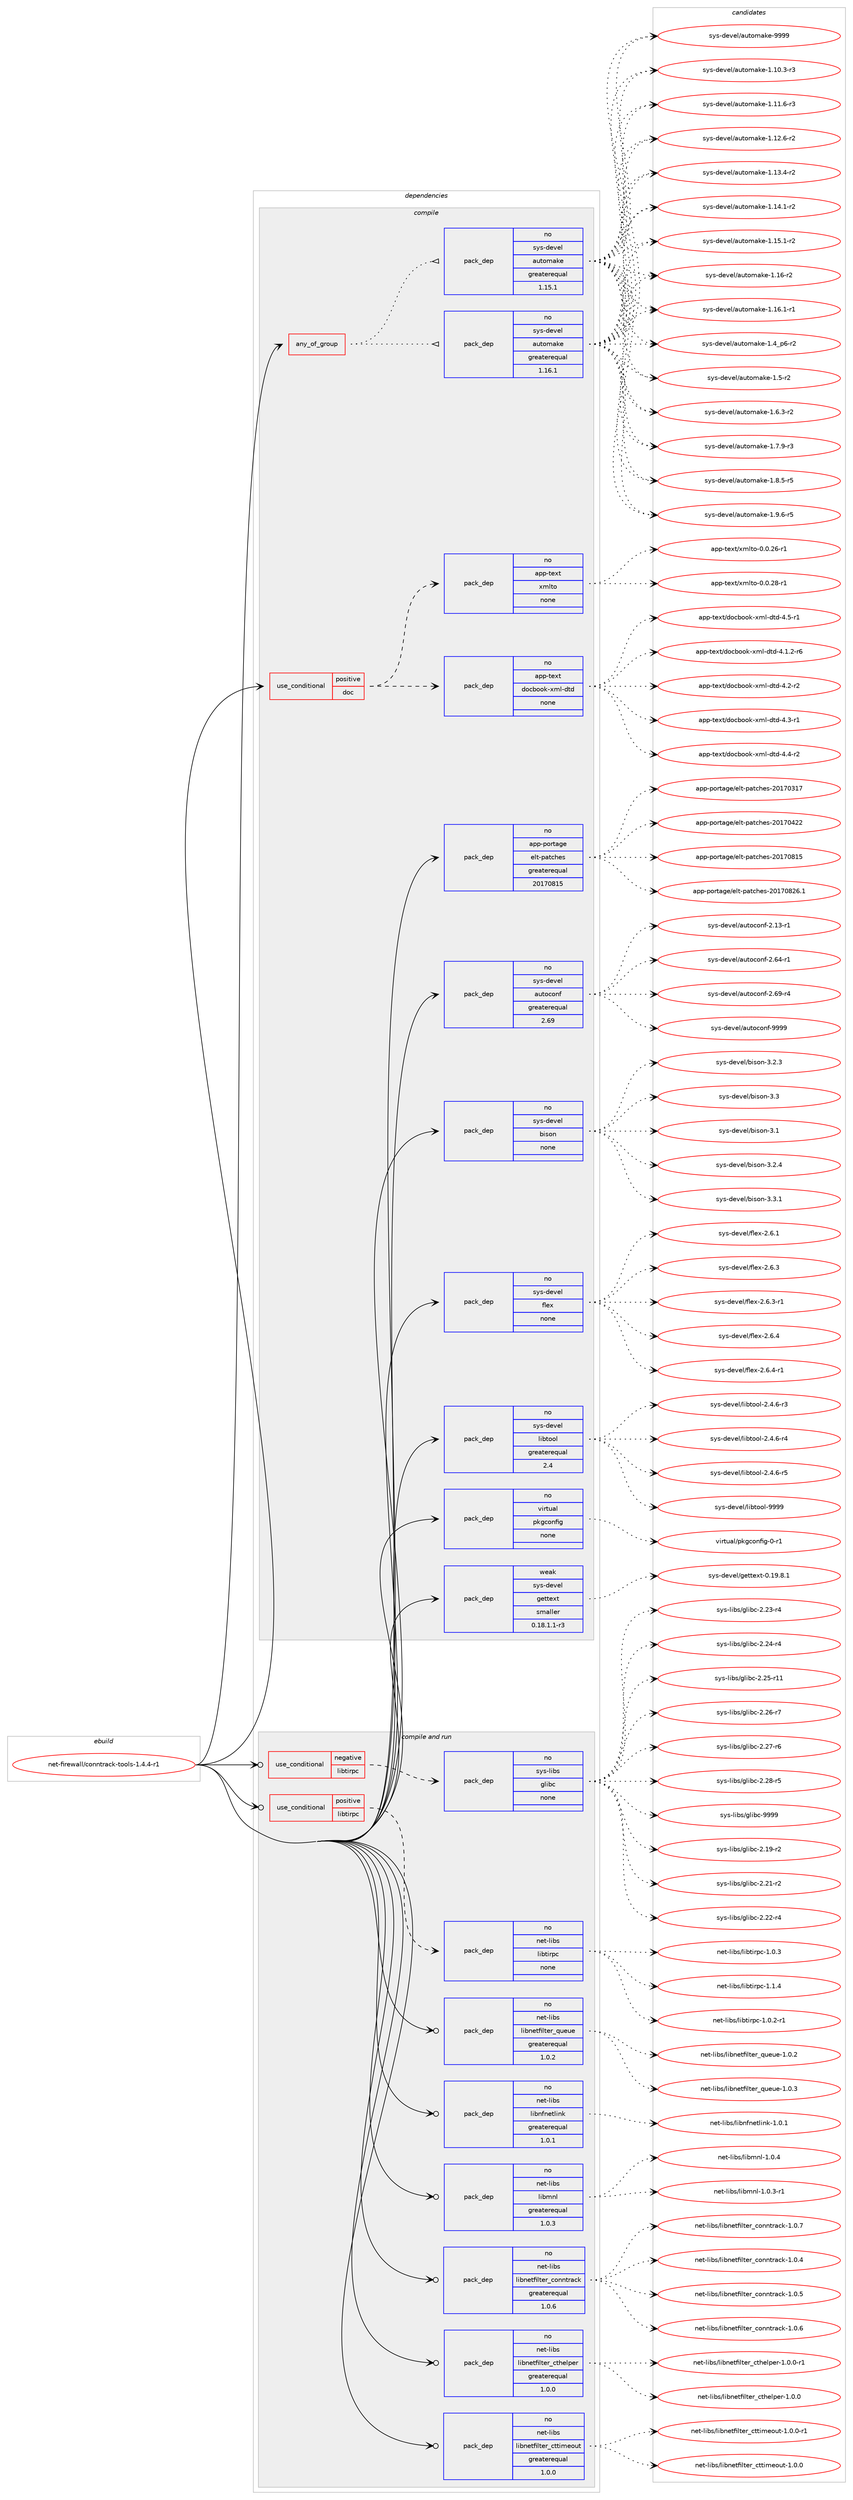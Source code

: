 digraph prolog {

# *************
# Graph options
# *************

newrank=true;
concentrate=true;
compound=true;
graph [rankdir=LR,fontname=Helvetica,fontsize=10,ranksep=1.5];#, ranksep=2.5, nodesep=0.2];
edge  [arrowhead=vee];
node  [fontname=Helvetica,fontsize=10];

# **********
# The ebuild
# **********

subgraph cluster_leftcol {
color=gray;
rank=same;
label=<<i>ebuild</i>>;
id [label="net-firewall/conntrack-tools-1.4.4-r1", color=red, width=4, href="../net-firewall/conntrack-tools-1.4.4-r1.svg"];
}

# ****************
# The dependencies
# ****************

subgraph cluster_midcol {
color=gray;
label=<<i>dependencies</i>>;
subgraph cluster_compile {
fillcolor="#eeeeee";
style=filled;
label=<<i>compile</i>>;
subgraph any97 {
dependency2887 [label=<<TABLE BORDER="0" CELLBORDER="1" CELLSPACING="0" CELLPADDING="4"><TR><TD CELLPADDING="10">any_of_group</TD></TR></TABLE>>, shape=none, color=red];subgraph pack2429 {
dependency2888 [label=<<TABLE BORDER="0" CELLBORDER="1" CELLSPACING="0" CELLPADDING="4" WIDTH="220"><TR><TD ROWSPAN="6" CELLPADDING="30">pack_dep</TD></TR><TR><TD WIDTH="110">no</TD></TR><TR><TD>sys-devel</TD></TR><TR><TD>automake</TD></TR><TR><TD>greaterequal</TD></TR><TR><TD>1.16.1</TD></TR></TABLE>>, shape=none, color=blue];
}
dependency2887:e -> dependency2888:w [weight=20,style="dotted",arrowhead="oinv"];
subgraph pack2430 {
dependency2889 [label=<<TABLE BORDER="0" CELLBORDER="1" CELLSPACING="0" CELLPADDING="4" WIDTH="220"><TR><TD ROWSPAN="6" CELLPADDING="30">pack_dep</TD></TR><TR><TD WIDTH="110">no</TD></TR><TR><TD>sys-devel</TD></TR><TR><TD>automake</TD></TR><TR><TD>greaterequal</TD></TR><TR><TD>1.15.1</TD></TR></TABLE>>, shape=none, color=blue];
}
dependency2887:e -> dependency2889:w [weight=20,style="dotted",arrowhead="oinv"];
}
id:e -> dependency2887:w [weight=20,style="solid",arrowhead="vee"];
subgraph cond360 {
dependency2890 [label=<<TABLE BORDER="0" CELLBORDER="1" CELLSPACING="0" CELLPADDING="4"><TR><TD ROWSPAN="3" CELLPADDING="10">use_conditional</TD></TR><TR><TD>positive</TD></TR><TR><TD>doc</TD></TR></TABLE>>, shape=none, color=red];
subgraph pack2431 {
dependency2891 [label=<<TABLE BORDER="0" CELLBORDER="1" CELLSPACING="0" CELLPADDING="4" WIDTH="220"><TR><TD ROWSPAN="6" CELLPADDING="30">pack_dep</TD></TR><TR><TD WIDTH="110">no</TD></TR><TR><TD>app-text</TD></TR><TR><TD>docbook-xml-dtd</TD></TR><TR><TD>none</TD></TR><TR><TD></TD></TR></TABLE>>, shape=none, color=blue];
}
dependency2890:e -> dependency2891:w [weight=20,style="dashed",arrowhead="vee"];
subgraph pack2432 {
dependency2892 [label=<<TABLE BORDER="0" CELLBORDER="1" CELLSPACING="0" CELLPADDING="4" WIDTH="220"><TR><TD ROWSPAN="6" CELLPADDING="30">pack_dep</TD></TR><TR><TD WIDTH="110">no</TD></TR><TR><TD>app-text</TD></TR><TR><TD>xmlto</TD></TR><TR><TD>none</TD></TR><TR><TD></TD></TR></TABLE>>, shape=none, color=blue];
}
dependency2890:e -> dependency2892:w [weight=20,style="dashed",arrowhead="vee"];
}
id:e -> dependency2890:w [weight=20,style="solid",arrowhead="vee"];
subgraph pack2433 {
dependency2893 [label=<<TABLE BORDER="0" CELLBORDER="1" CELLSPACING="0" CELLPADDING="4" WIDTH="220"><TR><TD ROWSPAN="6" CELLPADDING="30">pack_dep</TD></TR><TR><TD WIDTH="110">no</TD></TR><TR><TD>app-portage</TD></TR><TR><TD>elt-patches</TD></TR><TR><TD>greaterequal</TD></TR><TR><TD>20170815</TD></TR></TABLE>>, shape=none, color=blue];
}
id:e -> dependency2893:w [weight=20,style="solid",arrowhead="vee"];
subgraph pack2434 {
dependency2894 [label=<<TABLE BORDER="0" CELLBORDER="1" CELLSPACING="0" CELLPADDING="4" WIDTH="220"><TR><TD ROWSPAN="6" CELLPADDING="30">pack_dep</TD></TR><TR><TD WIDTH="110">no</TD></TR><TR><TD>sys-devel</TD></TR><TR><TD>autoconf</TD></TR><TR><TD>greaterequal</TD></TR><TR><TD>2.69</TD></TR></TABLE>>, shape=none, color=blue];
}
id:e -> dependency2894:w [weight=20,style="solid",arrowhead="vee"];
subgraph pack2435 {
dependency2895 [label=<<TABLE BORDER="0" CELLBORDER="1" CELLSPACING="0" CELLPADDING="4" WIDTH="220"><TR><TD ROWSPAN="6" CELLPADDING="30">pack_dep</TD></TR><TR><TD WIDTH="110">no</TD></TR><TR><TD>sys-devel</TD></TR><TR><TD>bison</TD></TR><TR><TD>none</TD></TR><TR><TD></TD></TR></TABLE>>, shape=none, color=blue];
}
id:e -> dependency2895:w [weight=20,style="solid",arrowhead="vee"];
subgraph pack2436 {
dependency2896 [label=<<TABLE BORDER="0" CELLBORDER="1" CELLSPACING="0" CELLPADDING="4" WIDTH="220"><TR><TD ROWSPAN="6" CELLPADDING="30">pack_dep</TD></TR><TR><TD WIDTH="110">no</TD></TR><TR><TD>sys-devel</TD></TR><TR><TD>flex</TD></TR><TR><TD>none</TD></TR><TR><TD></TD></TR></TABLE>>, shape=none, color=blue];
}
id:e -> dependency2896:w [weight=20,style="solid",arrowhead="vee"];
subgraph pack2437 {
dependency2897 [label=<<TABLE BORDER="0" CELLBORDER="1" CELLSPACING="0" CELLPADDING="4" WIDTH="220"><TR><TD ROWSPAN="6" CELLPADDING="30">pack_dep</TD></TR><TR><TD WIDTH="110">no</TD></TR><TR><TD>sys-devel</TD></TR><TR><TD>libtool</TD></TR><TR><TD>greaterequal</TD></TR><TR><TD>2.4</TD></TR></TABLE>>, shape=none, color=blue];
}
id:e -> dependency2897:w [weight=20,style="solid",arrowhead="vee"];
subgraph pack2438 {
dependency2898 [label=<<TABLE BORDER="0" CELLBORDER="1" CELLSPACING="0" CELLPADDING="4" WIDTH="220"><TR><TD ROWSPAN="6" CELLPADDING="30">pack_dep</TD></TR><TR><TD WIDTH="110">no</TD></TR><TR><TD>virtual</TD></TR><TR><TD>pkgconfig</TD></TR><TR><TD>none</TD></TR><TR><TD></TD></TR></TABLE>>, shape=none, color=blue];
}
id:e -> dependency2898:w [weight=20,style="solid",arrowhead="vee"];
subgraph pack2439 {
dependency2899 [label=<<TABLE BORDER="0" CELLBORDER="1" CELLSPACING="0" CELLPADDING="4" WIDTH="220"><TR><TD ROWSPAN="6" CELLPADDING="30">pack_dep</TD></TR><TR><TD WIDTH="110">weak</TD></TR><TR><TD>sys-devel</TD></TR><TR><TD>gettext</TD></TR><TR><TD>smaller</TD></TR><TR><TD>0.18.1.1-r3</TD></TR></TABLE>>, shape=none, color=blue];
}
id:e -> dependency2899:w [weight=20,style="solid",arrowhead="vee"];
}
subgraph cluster_compileandrun {
fillcolor="#eeeeee";
style=filled;
label=<<i>compile and run</i>>;
subgraph cond361 {
dependency2900 [label=<<TABLE BORDER="0" CELLBORDER="1" CELLSPACING="0" CELLPADDING="4"><TR><TD ROWSPAN="3" CELLPADDING="10">use_conditional</TD></TR><TR><TD>negative</TD></TR><TR><TD>libtirpc</TD></TR></TABLE>>, shape=none, color=red];
subgraph pack2440 {
dependency2901 [label=<<TABLE BORDER="0" CELLBORDER="1" CELLSPACING="0" CELLPADDING="4" WIDTH="220"><TR><TD ROWSPAN="6" CELLPADDING="30">pack_dep</TD></TR><TR><TD WIDTH="110">no</TD></TR><TR><TD>sys-libs</TD></TR><TR><TD>glibc</TD></TR><TR><TD>none</TD></TR><TR><TD></TD></TR></TABLE>>, shape=none, color=blue];
}
dependency2900:e -> dependency2901:w [weight=20,style="dashed",arrowhead="vee"];
}
id:e -> dependency2900:w [weight=20,style="solid",arrowhead="odotvee"];
subgraph cond362 {
dependency2902 [label=<<TABLE BORDER="0" CELLBORDER="1" CELLSPACING="0" CELLPADDING="4"><TR><TD ROWSPAN="3" CELLPADDING="10">use_conditional</TD></TR><TR><TD>positive</TD></TR><TR><TD>libtirpc</TD></TR></TABLE>>, shape=none, color=red];
subgraph pack2441 {
dependency2903 [label=<<TABLE BORDER="0" CELLBORDER="1" CELLSPACING="0" CELLPADDING="4" WIDTH="220"><TR><TD ROWSPAN="6" CELLPADDING="30">pack_dep</TD></TR><TR><TD WIDTH="110">no</TD></TR><TR><TD>net-libs</TD></TR><TR><TD>libtirpc</TD></TR><TR><TD>none</TD></TR><TR><TD></TD></TR></TABLE>>, shape=none, color=blue];
}
dependency2902:e -> dependency2903:w [weight=20,style="dashed",arrowhead="vee"];
}
id:e -> dependency2902:w [weight=20,style="solid",arrowhead="odotvee"];
subgraph pack2442 {
dependency2904 [label=<<TABLE BORDER="0" CELLBORDER="1" CELLSPACING="0" CELLPADDING="4" WIDTH="220"><TR><TD ROWSPAN="6" CELLPADDING="30">pack_dep</TD></TR><TR><TD WIDTH="110">no</TD></TR><TR><TD>net-libs</TD></TR><TR><TD>libmnl</TD></TR><TR><TD>greaterequal</TD></TR><TR><TD>1.0.3</TD></TR></TABLE>>, shape=none, color=blue];
}
id:e -> dependency2904:w [weight=20,style="solid",arrowhead="odotvee"];
subgraph pack2443 {
dependency2905 [label=<<TABLE BORDER="0" CELLBORDER="1" CELLSPACING="0" CELLPADDING="4" WIDTH="220"><TR><TD ROWSPAN="6" CELLPADDING="30">pack_dep</TD></TR><TR><TD WIDTH="110">no</TD></TR><TR><TD>net-libs</TD></TR><TR><TD>libnetfilter_conntrack</TD></TR><TR><TD>greaterequal</TD></TR><TR><TD>1.0.6</TD></TR></TABLE>>, shape=none, color=blue];
}
id:e -> dependency2905:w [weight=20,style="solid",arrowhead="odotvee"];
subgraph pack2444 {
dependency2906 [label=<<TABLE BORDER="0" CELLBORDER="1" CELLSPACING="0" CELLPADDING="4" WIDTH="220"><TR><TD ROWSPAN="6" CELLPADDING="30">pack_dep</TD></TR><TR><TD WIDTH="110">no</TD></TR><TR><TD>net-libs</TD></TR><TR><TD>libnetfilter_cthelper</TD></TR><TR><TD>greaterequal</TD></TR><TR><TD>1.0.0</TD></TR></TABLE>>, shape=none, color=blue];
}
id:e -> dependency2906:w [weight=20,style="solid",arrowhead="odotvee"];
subgraph pack2445 {
dependency2907 [label=<<TABLE BORDER="0" CELLBORDER="1" CELLSPACING="0" CELLPADDING="4" WIDTH="220"><TR><TD ROWSPAN="6" CELLPADDING="30">pack_dep</TD></TR><TR><TD WIDTH="110">no</TD></TR><TR><TD>net-libs</TD></TR><TR><TD>libnetfilter_cttimeout</TD></TR><TR><TD>greaterequal</TD></TR><TR><TD>1.0.0</TD></TR></TABLE>>, shape=none, color=blue];
}
id:e -> dependency2907:w [weight=20,style="solid",arrowhead="odotvee"];
subgraph pack2446 {
dependency2908 [label=<<TABLE BORDER="0" CELLBORDER="1" CELLSPACING="0" CELLPADDING="4" WIDTH="220"><TR><TD ROWSPAN="6" CELLPADDING="30">pack_dep</TD></TR><TR><TD WIDTH="110">no</TD></TR><TR><TD>net-libs</TD></TR><TR><TD>libnetfilter_queue</TD></TR><TR><TD>greaterequal</TD></TR><TR><TD>1.0.2</TD></TR></TABLE>>, shape=none, color=blue];
}
id:e -> dependency2908:w [weight=20,style="solid",arrowhead="odotvee"];
subgraph pack2447 {
dependency2909 [label=<<TABLE BORDER="0" CELLBORDER="1" CELLSPACING="0" CELLPADDING="4" WIDTH="220"><TR><TD ROWSPAN="6" CELLPADDING="30">pack_dep</TD></TR><TR><TD WIDTH="110">no</TD></TR><TR><TD>net-libs</TD></TR><TR><TD>libnfnetlink</TD></TR><TR><TD>greaterequal</TD></TR><TR><TD>1.0.1</TD></TR></TABLE>>, shape=none, color=blue];
}
id:e -> dependency2909:w [weight=20,style="solid",arrowhead="odotvee"];
}
subgraph cluster_run {
fillcolor="#eeeeee";
style=filled;
label=<<i>run</i>>;
}
}

# **************
# The candidates
# **************

subgraph cluster_choices {
rank=same;
color=gray;
label=<<i>candidates</i>>;

subgraph choice2429 {
color=black;
nodesep=1;
choice11512111545100101118101108479711711611110997107101454946494846514511451 [label="sys-devel/automake-1.10.3-r3", color=red, width=4,href="../sys-devel/automake-1.10.3-r3.svg"];
choice11512111545100101118101108479711711611110997107101454946494946544511451 [label="sys-devel/automake-1.11.6-r3", color=red, width=4,href="../sys-devel/automake-1.11.6-r3.svg"];
choice11512111545100101118101108479711711611110997107101454946495046544511450 [label="sys-devel/automake-1.12.6-r2", color=red, width=4,href="../sys-devel/automake-1.12.6-r2.svg"];
choice11512111545100101118101108479711711611110997107101454946495146524511450 [label="sys-devel/automake-1.13.4-r2", color=red, width=4,href="../sys-devel/automake-1.13.4-r2.svg"];
choice11512111545100101118101108479711711611110997107101454946495246494511450 [label="sys-devel/automake-1.14.1-r2", color=red, width=4,href="../sys-devel/automake-1.14.1-r2.svg"];
choice11512111545100101118101108479711711611110997107101454946495346494511450 [label="sys-devel/automake-1.15.1-r2", color=red, width=4,href="../sys-devel/automake-1.15.1-r2.svg"];
choice1151211154510010111810110847971171161111099710710145494649544511450 [label="sys-devel/automake-1.16-r2", color=red, width=4,href="../sys-devel/automake-1.16-r2.svg"];
choice11512111545100101118101108479711711611110997107101454946495446494511449 [label="sys-devel/automake-1.16.1-r1", color=red, width=4,href="../sys-devel/automake-1.16.1-r1.svg"];
choice115121115451001011181011084797117116111109971071014549465295112544511450 [label="sys-devel/automake-1.4_p6-r2", color=red, width=4,href="../sys-devel/automake-1.4_p6-r2.svg"];
choice11512111545100101118101108479711711611110997107101454946534511450 [label="sys-devel/automake-1.5-r2", color=red, width=4,href="../sys-devel/automake-1.5-r2.svg"];
choice115121115451001011181011084797117116111109971071014549465446514511450 [label="sys-devel/automake-1.6.3-r2", color=red, width=4,href="../sys-devel/automake-1.6.3-r2.svg"];
choice115121115451001011181011084797117116111109971071014549465546574511451 [label="sys-devel/automake-1.7.9-r3", color=red, width=4,href="../sys-devel/automake-1.7.9-r3.svg"];
choice115121115451001011181011084797117116111109971071014549465646534511453 [label="sys-devel/automake-1.8.5-r5", color=red, width=4,href="../sys-devel/automake-1.8.5-r5.svg"];
choice115121115451001011181011084797117116111109971071014549465746544511453 [label="sys-devel/automake-1.9.6-r5", color=red, width=4,href="../sys-devel/automake-1.9.6-r5.svg"];
choice115121115451001011181011084797117116111109971071014557575757 [label="sys-devel/automake-9999", color=red, width=4,href="../sys-devel/automake-9999.svg"];
dependency2888:e -> choice11512111545100101118101108479711711611110997107101454946494846514511451:w [style=dotted,weight="100"];
dependency2888:e -> choice11512111545100101118101108479711711611110997107101454946494946544511451:w [style=dotted,weight="100"];
dependency2888:e -> choice11512111545100101118101108479711711611110997107101454946495046544511450:w [style=dotted,weight="100"];
dependency2888:e -> choice11512111545100101118101108479711711611110997107101454946495146524511450:w [style=dotted,weight="100"];
dependency2888:e -> choice11512111545100101118101108479711711611110997107101454946495246494511450:w [style=dotted,weight="100"];
dependency2888:e -> choice11512111545100101118101108479711711611110997107101454946495346494511450:w [style=dotted,weight="100"];
dependency2888:e -> choice1151211154510010111810110847971171161111099710710145494649544511450:w [style=dotted,weight="100"];
dependency2888:e -> choice11512111545100101118101108479711711611110997107101454946495446494511449:w [style=dotted,weight="100"];
dependency2888:e -> choice115121115451001011181011084797117116111109971071014549465295112544511450:w [style=dotted,weight="100"];
dependency2888:e -> choice11512111545100101118101108479711711611110997107101454946534511450:w [style=dotted,weight="100"];
dependency2888:e -> choice115121115451001011181011084797117116111109971071014549465446514511450:w [style=dotted,weight="100"];
dependency2888:e -> choice115121115451001011181011084797117116111109971071014549465546574511451:w [style=dotted,weight="100"];
dependency2888:e -> choice115121115451001011181011084797117116111109971071014549465646534511453:w [style=dotted,weight="100"];
dependency2888:e -> choice115121115451001011181011084797117116111109971071014549465746544511453:w [style=dotted,weight="100"];
dependency2888:e -> choice115121115451001011181011084797117116111109971071014557575757:w [style=dotted,weight="100"];
}
subgraph choice2430 {
color=black;
nodesep=1;
choice11512111545100101118101108479711711611110997107101454946494846514511451 [label="sys-devel/automake-1.10.3-r3", color=red, width=4,href="../sys-devel/automake-1.10.3-r3.svg"];
choice11512111545100101118101108479711711611110997107101454946494946544511451 [label="sys-devel/automake-1.11.6-r3", color=red, width=4,href="../sys-devel/automake-1.11.6-r3.svg"];
choice11512111545100101118101108479711711611110997107101454946495046544511450 [label="sys-devel/automake-1.12.6-r2", color=red, width=4,href="../sys-devel/automake-1.12.6-r2.svg"];
choice11512111545100101118101108479711711611110997107101454946495146524511450 [label="sys-devel/automake-1.13.4-r2", color=red, width=4,href="../sys-devel/automake-1.13.4-r2.svg"];
choice11512111545100101118101108479711711611110997107101454946495246494511450 [label="sys-devel/automake-1.14.1-r2", color=red, width=4,href="../sys-devel/automake-1.14.1-r2.svg"];
choice11512111545100101118101108479711711611110997107101454946495346494511450 [label="sys-devel/automake-1.15.1-r2", color=red, width=4,href="../sys-devel/automake-1.15.1-r2.svg"];
choice1151211154510010111810110847971171161111099710710145494649544511450 [label="sys-devel/automake-1.16-r2", color=red, width=4,href="../sys-devel/automake-1.16-r2.svg"];
choice11512111545100101118101108479711711611110997107101454946495446494511449 [label="sys-devel/automake-1.16.1-r1", color=red, width=4,href="../sys-devel/automake-1.16.1-r1.svg"];
choice115121115451001011181011084797117116111109971071014549465295112544511450 [label="sys-devel/automake-1.4_p6-r2", color=red, width=4,href="../sys-devel/automake-1.4_p6-r2.svg"];
choice11512111545100101118101108479711711611110997107101454946534511450 [label="sys-devel/automake-1.5-r2", color=red, width=4,href="../sys-devel/automake-1.5-r2.svg"];
choice115121115451001011181011084797117116111109971071014549465446514511450 [label="sys-devel/automake-1.6.3-r2", color=red, width=4,href="../sys-devel/automake-1.6.3-r2.svg"];
choice115121115451001011181011084797117116111109971071014549465546574511451 [label="sys-devel/automake-1.7.9-r3", color=red, width=4,href="../sys-devel/automake-1.7.9-r3.svg"];
choice115121115451001011181011084797117116111109971071014549465646534511453 [label="sys-devel/automake-1.8.5-r5", color=red, width=4,href="../sys-devel/automake-1.8.5-r5.svg"];
choice115121115451001011181011084797117116111109971071014549465746544511453 [label="sys-devel/automake-1.9.6-r5", color=red, width=4,href="../sys-devel/automake-1.9.6-r5.svg"];
choice115121115451001011181011084797117116111109971071014557575757 [label="sys-devel/automake-9999", color=red, width=4,href="../sys-devel/automake-9999.svg"];
dependency2889:e -> choice11512111545100101118101108479711711611110997107101454946494846514511451:w [style=dotted,weight="100"];
dependency2889:e -> choice11512111545100101118101108479711711611110997107101454946494946544511451:w [style=dotted,weight="100"];
dependency2889:e -> choice11512111545100101118101108479711711611110997107101454946495046544511450:w [style=dotted,weight="100"];
dependency2889:e -> choice11512111545100101118101108479711711611110997107101454946495146524511450:w [style=dotted,weight="100"];
dependency2889:e -> choice11512111545100101118101108479711711611110997107101454946495246494511450:w [style=dotted,weight="100"];
dependency2889:e -> choice11512111545100101118101108479711711611110997107101454946495346494511450:w [style=dotted,weight="100"];
dependency2889:e -> choice1151211154510010111810110847971171161111099710710145494649544511450:w [style=dotted,weight="100"];
dependency2889:e -> choice11512111545100101118101108479711711611110997107101454946495446494511449:w [style=dotted,weight="100"];
dependency2889:e -> choice115121115451001011181011084797117116111109971071014549465295112544511450:w [style=dotted,weight="100"];
dependency2889:e -> choice11512111545100101118101108479711711611110997107101454946534511450:w [style=dotted,weight="100"];
dependency2889:e -> choice115121115451001011181011084797117116111109971071014549465446514511450:w [style=dotted,weight="100"];
dependency2889:e -> choice115121115451001011181011084797117116111109971071014549465546574511451:w [style=dotted,weight="100"];
dependency2889:e -> choice115121115451001011181011084797117116111109971071014549465646534511453:w [style=dotted,weight="100"];
dependency2889:e -> choice115121115451001011181011084797117116111109971071014549465746544511453:w [style=dotted,weight="100"];
dependency2889:e -> choice115121115451001011181011084797117116111109971071014557575757:w [style=dotted,weight="100"];
}
subgraph choice2431 {
color=black;
nodesep=1;
choice971121124511610112011647100111999811111110745120109108451001161004552464946504511454 [label="app-text/docbook-xml-dtd-4.1.2-r6", color=red, width=4,href="../app-text/docbook-xml-dtd-4.1.2-r6.svg"];
choice97112112451161011201164710011199981111111074512010910845100116100455246504511450 [label="app-text/docbook-xml-dtd-4.2-r2", color=red, width=4,href="../app-text/docbook-xml-dtd-4.2-r2.svg"];
choice97112112451161011201164710011199981111111074512010910845100116100455246514511449 [label="app-text/docbook-xml-dtd-4.3-r1", color=red, width=4,href="../app-text/docbook-xml-dtd-4.3-r1.svg"];
choice97112112451161011201164710011199981111111074512010910845100116100455246524511450 [label="app-text/docbook-xml-dtd-4.4-r2", color=red, width=4,href="../app-text/docbook-xml-dtd-4.4-r2.svg"];
choice97112112451161011201164710011199981111111074512010910845100116100455246534511449 [label="app-text/docbook-xml-dtd-4.5-r1", color=red, width=4,href="../app-text/docbook-xml-dtd-4.5-r1.svg"];
dependency2891:e -> choice971121124511610112011647100111999811111110745120109108451001161004552464946504511454:w [style=dotted,weight="100"];
dependency2891:e -> choice97112112451161011201164710011199981111111074512010910845100116100455246504511450:w [style=dotted,weight="100"];
dependency2891:e -> choice97112112451161011201164710011199981111111074512010910845100116100455246514511449:w [style=dotted,weight="100"];
dependency2891:e -> choice97112112451161011201164710011199981111111074512010910845100116100455246524511450:w [style=dotted,weight="100"];
dependency2891:e -> choice97112112451161011201164710011199981111111074512010910845100116100455246534511449:w [style=dotted,weight="100"];
}
subgraph choice2432 {
color=black;
nodesep=1;
choice971121124511610112011647120109108116111454846484650544511449 [label="app-text/xmlto-0.0.26-r1", color=red, width=4,href="../app-text/xmlto-0.0.26-r1.svg"];
choice971121124511610112011647120109108116111454846484650564511449 [label="app-text/xmlto-0.0.28-r1", color=red, width=4,href="../app-text/xmlto-0.0.28-r1.svg"];
dependency2892:e -> choice971121124511610112011647120109108116111454846484650544511449:w [style=dotted,weight="100"];
dependency2892:e -> choice971121124511610112011647120109108116111454846484650564511449:w [style=dotted,weight="100"];
}
subgraph choice2433 {
color=black;
nodesep=1;
choice97112112451121111141169710310147101108116451129711699104101115455048495548514955 [label="app-portage/elt-patches-20170317", color=red, width=4,href="../app-portage/elt-patches-20170317.svg"];
choice97112112451121111141169710310147101108116451129711699104101115455048495548525050 [label="app-portage/elt-patches-20170422", color=red, width=4,href="../app-portage/elt-patches-20170422.svg"];
choice97112112451121111141169710310147101108116451129711699104101115455048495548564953 [label="app-portage/elt-patches-20170815", color=red, width=4,href="../app-portage/elt-patches-20170815.svg"];
choice971121124511211111411697103101471011081164511297116991041011154550484955485650544649 [label="app-portage/elt-patches-20170826.1", color=red, width=4,href="../app-portage/elt-patches-20170826.1.svg"];
dependency2893:e -> choice97112112451121111141169710310147101108116451129711699104101115455048495548514955:w [style=dotted,weight="100"];
dependency2893:e -> choice97112112451121111141169710310147101108116451129711699104101115455048495548525050:w [style=dotted,weight="100"];
dependency2893:e -> choice97112112451121111141169710310147101108116451129711699104101115455048495548564953:w [style=dotted,weight="100"];
dependency2893:e -> choice971121124511211111411697103101471011081164511297116991041011154550484955485650544649:w [style=dotted,weight="100"];
}
subgraph choice2434 {
color=black;
nodesep=1;
choice1151211154510010111810110847971171161119911111010245504649514511449 [label="sys-devel/autoconf-2.13-r1", color=red, width=4,href="../sys-devel/autoconf-2.13-r1.svg"];
choice1151211154510010111810110847971171161119911111010245504654524511449 [label="sys-devel/autoconf-2.64-r1", color=red, width=4,href="../sys-devel/autoconf-2.64-r1.svg"];
choice1151211154510010111810110847971171161119911111010245504654574511452 [label="sys-devel/autoconf-2.69-r4", color=red, width=4,href="../sys-devel/autoconf-2.69-r4.svg"];
choice115121115451001011181011084797117116111991111101024557575757 [label="sys-devel/autoconf-9999", color=red, width=4,href="../sys-devel/autoconf-9999.svg"];
dependency2894:e -> choice1151211154510010111810110847971171161119911111010245504649514511449:w [style=dotted,weight="100"];
dependency2894:e -> choice1151211154510010111810110847971171161119911111010245504654524511449:w [style=dotted,weight="100"];
dependency2894:e -> choice1151211154510010111810110847971171161119911111010245504654574511452:w [style=dotted,weight="100"];
dependency2894:e -> choice115121115451001011181011084797117116111991111101024557575757:w [style=dotted,weight="100"];
}
subgraph choice2435 {
color=black;
nodesep=1;
choice115121115451001011181011084798105115111110455146504651 [label="sys-devel/bison-3.2.3", color=red, width=4,href="../sys-devel/bison-3.2.3.svg"];
choice11512111545100101118101108479810511511111045514651 [label="sys-devel/bison-3.3", color=red, width=4,href="../sys-devel/bison-3.3.svg"];
choice11512111545100101118101108479810511511111045514649 [label="sys-devel/bison-3.1", color=red, width=4,href="../sys-devel/bison-3.1.svg"];
choice115121115451001011181011084798105115111110455146504652 [label="sys-devel/bison-3.2.4", color=red, width=4,href="../sys-devel/bison-3.2.4.svg"];
choice115121115451001011181011084798105115111110455146514649 [label="sys-devel/bison-3.3.1", color=red, width=4,href="../sys-devel/bison-3.3.1.svg"];
dependency2895:e -> choice115121115451001011181011084798105115111110455146504651:w [style=dotted,weight="100"];
dependency2895:e -> choice11512111545100101118101108479810511511111045514651:w [style=dotted,weight="100"];
dependency2895:e -> choice11512111545100101118101108479810511511111045514649:w [style=dotted,weight="100"];
dependency2895:e -> choice115121115451001011181011084798105115111110455146504652:w [style=dotted,weight="100"];
dependency2895:e -> choice115121115451001011181011084798105115111110455146514649:w [style=dotted,weight="100"];
}
subgraph choice2436 {
color=black;
nodesep=1;
choice1151211154510010111810110847102108101120455046544649 [label="sys-devel/flex-2.6.1", color=red, width=4,href="../sys-devel/flex-2.6.1.svg"];
choice1151211154510010111810110847102108101120455046544651 [label="sys-devel/flex-2.6.3", color=red, width=4,href="../sys-devel/flex-2.6.3.svg"];
choice11512111545100101118101108471021081011204550465446514511449 [label="sys-devel/flex-2.6.3-r1", color=red, width=4,href="../sys-devel/flex-2.6.3-r1.svg"];
choice1151211154510010111810110847102108101120455046544652 [label="sys-devel/flex-2.6.4", color=red, width=4,href="../sys-devel/flex-2.6.4.svg"];
choice11512111545100101118101108471021081011204550465446524511449 [label="sys-devel/flex-2.6.4-r1", color=red, width=4,href="../sys-devel/flex-2.6.4-r1.svg"];
dependency2896:e -> choice1151211154510010111810110847102108101120455046544649:w [style=dotted,weight="100"];
dependency2896:e -> choice1151211154510010111810110847102108101120455046544651:w [style=dotted,weight="100"];
dependency2896:e -> choice11512111545100101118101108471021081011204550465446514511449:w [style=dotted,weight="100"];
dependency2896:e -> choice1151211154510010111810110847102108101120455046544652:w [style=dotted,weight="100"];
dependency2896:e -> choice11512111545100101118101108471021081011204550465446524511449:w [style=dotted,weight="100"];
}
subgraph choice2437 {
color=black;
nodesep=1;
choice1151211154510010111810110847108105981161111111084550465246544511451 [label="sys-devel/libtool-2.4.6-r3", color=red, width=4,href="../sys-devel/libtool-2.4.6-r3.svg"];
choice1151211154510010111810110847108105981161111111084550465246544511452 [label="sys-devel/libtool-2.4.6-r4", color=red, width=4,href="../sys-devel/libtool-2.4.6-r4.svg"];
choice1151211154510010111810110847108105981161111111084550465246544511453 [label="sys-devel/libtool-2.4.6-r5", color=red, width=4,href="../sys-devel/libtool-2.4.6-r5.svg"];
choice1151211154510010111810110847108105981161111111084557575757 [label="sys-devel/libtool-9999", color=red, width=4,href="../sys-devel/libtool-9999.svg"];
dependency2897:e -> choice1151211154510010111810110847108105981161111111084550465246544511451:w [style=dotted,weight="100"];
dependency2897:e -> choice1151211154510010111810110847108105981161111111084550465246544511452:w [style=dotted,weight="100"];
dependency2897:e -> choice1151211154510010111810110847108105981161111111084550465246544511453:w [style=dotted,weight="100"];
dependency2897:e -> choice1151211154510010111810110847108105981161111111084557575757:w [style=dotted,weight="100"];
}
subgraph choice2438 {
color=black;
nodesep=1;
choice11810511411611797108471121071039911111010210510345484511449 [label="virtual/pkgconfig-0-r1", color=red, width=4,href="../virtual/pkgconfig-0-r1.svg"];
dependency2898:e -> choice11810511411611797108471121071039911111010210510345484511449:w [style=dotted,weight="100"];
}
subgraph choice2439 {
color=black;
nodesep=1;
choice1151211154510010111810110847103101116116101120116454846495746564649 [label="sys-devel/gettext-0.19.8.1", color=red, width=4,href="../sys-devel/gettext-0.19.8.1.svg"];
dependency2899:e -> choice1151211154510010111810110847103101116116101120116454846495746564649:w [style=dotted,weight="100"];
}
subgraph choice2440 {
color=black;
nodesep=1;
choice115121115451081059811547103108105989945504649574511450 [label="sys-libs/glibc-2.19-r2", color=red, width=4,href="../sys-libs/glibc-2.19-r2.svg"];
choice115121115451081059811547103108105989945504650494511450 [label="sys-libs/glibc-2.21-r2", color=red, width=4,href="../sys-libs/glibc-2.21-r2.svg"];
choice115121115451081059811547103108105989945504650504511452 [label="sys-libs/glibc-2.22-r4", color=red, width=4,href="../sys-libs/glibc-2.22-r4.svg"];
choice115121115451081059811547103108105989945504650514511452 [label="sys-libs/glibc-2.23-r4", color=red, width=4,href="../sys-libs/glibc-2.23-r4.svg"];
choice115121115451081059811547103108105989945504650524511452 [label="sys-libs/glibc-2.24-r4", color=red, width=4,href="../sys-libs/glibc-2.24-r4.svg"];
choice11512111545108105981154710310810598994550465053451144949 [label="sys-libs/glibc-2.25-r11", color=red, width=4,href="../sys-libs/glibc-2.25-r11.svg"];
choice115121115451081059811547103108105989945504650544511455 [label="sys-libs/glibc-2.26-r7", color=red, width=4,href="../sys-libs/glibc-2.26-r7.svg"];
choice115121115451081059811547103108105989945504650554511454 [label="sys-libs/glibc-2.27-r6", color=red, width=4,href="../sys-libs/glibc-2.27-r6.svg"];
choice115121115451081059811547103108105989945504650564511453 [label="sys-libs/glibc-2.28-r5", color=red, width=4,href="../sys-libs/glibc-2.28-r5.svg"];
choice11512111545108105981154710310810598994557575757 [label="sys-libs/glibc-9999", color=red, width=4,href="../sys-libs/glibc-9999.svg"];
dependency2901:e -> choice115121115451081059811547103108105989945504649574511450:w [style=dotted,weight="100"];
dependency2901:e -> choice115121115451081059811547103108105989945504650494511450:w [style=dotted,weight="100"];
dependency2901:e -> choice115121115451081059811547103108105989945504650504511452:w [style=dotted,weight="100"];
dependency2901:e -> choice115121115451081059811547103108105989945504650514511452:w [style=dotted,weight="100"];
dependency2901:e -> choice115121115451081059811547103108105989945504650524511452:w [style=dotted,weight="100"];
dependency2901:e -> choice11512111545108105981154710310810598994550465053451144949:w [style=dotted,weight="100"];
dependency2901:e -> choice115121115451081059811547103108105989945504650544511455:w [style=dotted,weight="100"];
dependency2901:e -> choice115121115451081059811547103108105989945504650554511454:w [style=dotted,weight="100"];
dependency2901:e -> choice115121115451081059811547103108105989945504650564511453:w [style=dotted,weight="100"];
dependency2901:e -> choice11512111545108105981154710310810598994557575757:w [style=dotted,weight="100"];
}
subgraph choice2441 {
color=black;
nodesep=1;
choice11010111645108105981154710810598116105114112994549464846504511449 [label="net-libs/libtirpc-1.0.2-r1", color=red, width=4,href="../net-libs/libtirpc-1.0.2-r1.svg"];
choice1101011164510810598115471081059811610511411299454946484651 [label="net-libs/libtirpc-1.0.3", color=red, width=4,href="../net-libs/libtirpc-1.0.3.svg"];
choice1101011164510810598115471081059811610511411299454946494652 [label="net-libs/libtirpc-1.1.4", color=red, width=4,href="../net-libs/libtirpc-1.1.4.svg"];
dependency2903:e -> choice11010111645108105981154710810598116105114112994549464846504511449:w [style=dotted,weight="100"];
dependency2903:e -> choice1101011164510810598115471081059811610511411299454946484651:w [style=dotted,weight="100"];
dependency2903:e -> choice1101011164510810598115471081059811610511411299454946494652:w [style=dotted,weight="100"];
}
subgraph choice2442 {
color=black;
nodesep=1;
choice110101116451081059811547108105981091101084549464846514511449 [label="net-libs/libmnl-1.0.3-r1", color=red, width=4,href="../net-libs/libmnl-1.0.3-r1.svg"];
choice11010111645108105981154710810598109110108454946484652 [label="net-libs/libmnl-1.0.4", color=red, width=4,href="../net-libs/libmnl-1.0.4.svg"];
dependency2904:e -> choice110101116451081059811547108105981091101084549464846514511449:w [style=dotted,weight="100"];
dependency2904:e -> choice11010111645108105981154710810598109110108454946484652:w [style=dotted,weight="100"];
}
subgraph choice2443 {
color=black;
nodesep=1;
choice1101011164510810598115471081059811010111610210510811610111495991111101101161149799107454946484652 [label="net-libs/libnetfilter_conntrack-1.0.4", color=red, width=4,href="../net-libs/libnetfilter_conntrack-1.0.4.svg"];
choice1101011164510810598115471081059811010111610210510811610111495991111101101161149799107454946484653 [label="net-libs/libnetfilter_conntrack-1.0.5", color=red, width=4,href="../net-libs/libnetfilter_conntrack-1.0.5.svg"];
choice1101011164510810598115471081059811010111610210510811610111495991111101101161149799107454946484654 [label="net-libs/libnetfilter_conntrack-1.0.6", color=red, width=4,href="../net-libs/libnetfilter_conntrack-1.0.6.svg"];
choice1101011164510810598115471081059811010111610210510811610111495991111101101161149799107454946484655 [label="net-libs/libnetfilter_conntrack-1.0.7", color=red, width=4,href="../net-libs/libnetfilter_conntrack-1.0.7.svg"];
dependency2905:e -> choice1101011164510810598115471081059811010111610210510811610111495991111101101161149799107454946484652:w [style=dotted,weight="100"];
dependency2905:e -> choice1101011164510810598115471081059811010111610210510811610111495991111101101161149799107454946484653:w [style=dotted,weight="100"];
dependency2905:e -> choice1101011164510810598115471081059811010111610210510811610111495991111101101161149799107454946484654:w [style=dotted,weight="100"];
dependency2905:e -> choice1101011164510810598115471081059811010111610210510811610111495991111101101161149799107454946484655:w [style=dotted,weight="100"];
}
subgraph choice2444 {
color=black;
nodesep=1;
choice110101116451081059811547108105981101011161021051081161011149599116104101108112101114454946484648 [label="net-libs/libnetfilter_cthelper-1.0.0", color=red, width=4,href="../net-libs/libnetfilter_cthelper-1.0.0.svg"];
choice1101011164510810598115471081059811010111610210510811610111495991161041011081121011144549464846484511449 [label="net-libs/libnetfilter_cthelper-1.0.0-r1", color=red, width=4,href="../net-libs/libnetfilter_cthelper-1.0.0-r1.svg"];
dependency2906:e -> choice110101116451081059811547108105981101011161021051081161011149599116104101108112101114454946484648:w [style=dotted,weight="100"];
dependency2906:e -> choice1101011164510810598115471081059811010111610210510811610111495991161041011081121011144549464846484511449:w [style=dotted,weight="100"];
}
subgraph choice2445 {
color=black;
nodesep=1;
choice110101116451081059811547108105981101011161021051081161011149599116116105109101111117116454946484648 [label="net-libs/libnetfilter_cttimeout-1.0.0", color=red, width=4,href="../net-libs/libnetfilter_cttimeout-1.0.0.svg"];
choice1101011164510810598115471081059811010111610210510811610111495991161161051091011111171164549464846484511449 [label="net-libs/libnetfilter_cttimeout-1.0.0-r1", color=red, width=4,href="../net-libs/libnetfilter_cttimeout-1.0.0-r1.svg"];
dependency2907:e -> choice110101116451081059811547108105981101011161021051081161011149599116116105109101111117116454946484648:w [style=dotted,weight="100"];
dependency2907:e -> choice1101011164510810598115471081059811010111610210510811610111495991161161051091011111171164549464846484511449:w [style=dotted,weight="100"];
}
subgraph choice2446 {
color=black;
nodesep=1;
choice1101011164510810598115471081059811010111610210510811610111495113117101117101454946484650 [label="net-libs/libnetfilter_queue-1.0.2", color=red, width=4,href="../net-libs/libnetfilter_queue-1.0.2.svg"];
choice1101011164510810598115471081059811010111610210510811610111495113117101117101454946484651 [label="net-libs/libnetfilter_queue-1.0.3", color=red, width=4,href="../net-libs/libnetfilter_queue-1.0.3.svg"];
dependency2908:e -> choice1101011164510810598115471081059811010111610210510811610111495113117101117101454946484650:w [style=dotted,weight="100"];
dependency2908:e -> choice1101011164510810598115471081059811010111610210510811610111495113117101117101454946484651:w [style=dotted,weight="100"];
}
subgraph choice2447 {
color=black;
nodesep=1;
choice11010111645108105981154710810598110102110101116108105110107454946484649 [label="net-libs/libnfnetlink-1.0.1", color=red, width=4,href="../net-libs/libnfnetlink-1.0.1.svg"];
dependency2909:e -> choice11010111645108105981154710810598110102110101116108105110107454946484649:w [style=dotted,weight="100"];
}
}

}
